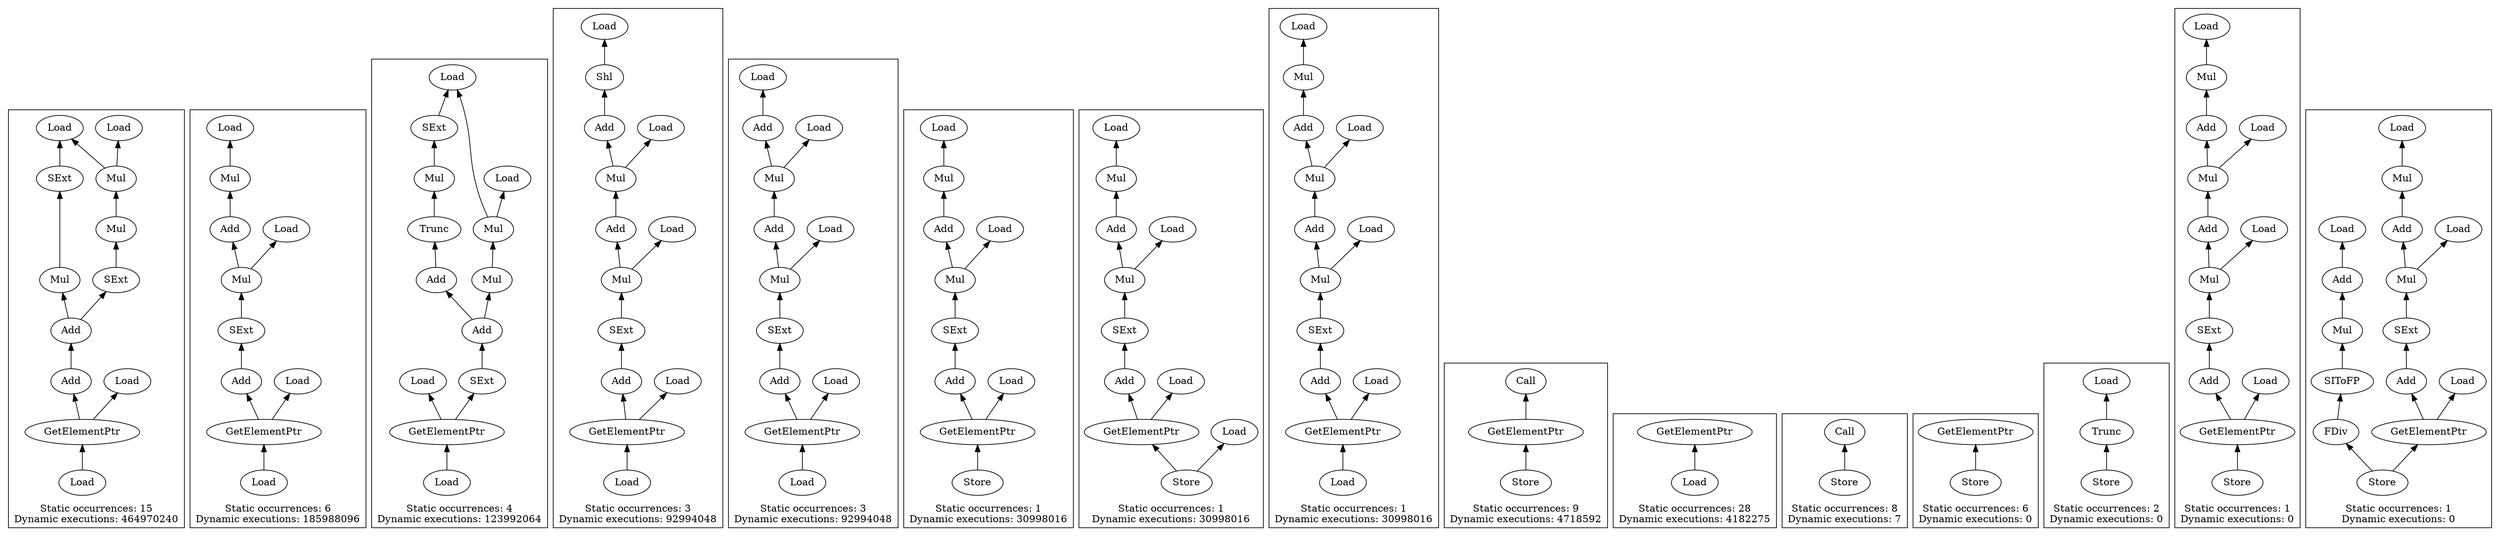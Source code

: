 strict digraph {
rankdir=BT
subgraph {
"0_620" [label="Add"]
"0_512" [label="Add"]
"0_620" -> "0_512"
"0_511" [label="Mul"]
"0_512" -> "0_511"
"0_481" [label="SExt"]
"0_512" -> "0_481"
"0_621" [label="GetElementPtr"]
"0_621" -> "0_620"
"0_510" [label="Load"]
"0_621" -> "0_510"
{
rank=min
"0_622" [label="Load"]
}
"0_622" -> "0_621"
"0_436" [label="Mul"]
"0_426" [label="Load"]
"0_436" -> "0_426"
"0_423" [label="Load"]
"0_436" -> "0_423"
"0_474" [label="Mul"]
"0_474" -> "0_436"
"0_457" [label="SExt"]
"0_511" -> "0_457"
"0_457" -> "0_426"
"0_481" -> "0_474"
cluster=true
label="Static occurrences: 15\nDynamic executions: 464970240"
}
subgraph {
"1_508" [label="Add"]
"1_506" [label="Mul"]
"1_508" -> "1_506"
"1_617" [label="Add"]
"1_597" [label="SExt"]
"1_617" -> "1_597"
"1_618" [label="GetElementPtr"]
"1_618" -> "1_617"
"1_502" [label="Load"]
"1_618" -> "1_502"
{
rank=min
"1_619" [label="Load"]
}
"1_619" -> "1_618"
"1_509" [label="Mul"]
"1_509" -> "1_508"
"1_504" [label="Load"]
"1_506" -> "1_504"
"1_505" [label="Load"]
"1_509" -> "1_505"
"1_597" -> "1_509"
cluster=true
label="Static occurrences: 6\nDynamic executions: 185988096"
}
subgraph {
"2_644" [label="Add"]
"2_643" [label="Add"]
"2_644" -> "2_643"
"2_474" [label="Mul"]
"2_644" -> "2_474"
"2_610" [label="Trunc"]
"2_643" -> "2_610"
"2_646" [label="GetElementPtr"]
"2_510" [label="Load"]
"2_646" -> "2_510"
"2_645" [label="SExt"]
"2_646" -> "2_645"
{
rank=min
"2_647" [label="Load"]
}
"2_647" -> "2_646"
"2_436" [label="Mul"]
"2_426" [label="Load"]
"2_436" -> "2_426"
"2_423" [label="Load"]
"2_436" -> "2_423"
"2_474" -> "2_436"
"2_519" [label="Mul"]
"2_458" [label="SExt"]
"2_519" -> "2_458"
"2_645" -> "2_644"
"2_458" -> "2_426"
"2_610" -> "2_519"
cluster=true
label="Static occurrences: 4\nDynamic executions: 123992064"
}
subgraph {
"3_525" [label="Add"]
"3_523" [label="Mul"]
"3_525" -> "3_523"
"3_631" [label="Add"]
"3_599" [label="SExt"]
"3_631" -> "3_599"
"3_522" [label="Add"]
"3_521" [label="Shl"]
"3_522" -> "3_521"
"3_632" [label="GetElementPtr"]
"3_632" -> "3_631"
"3_502" [label="Load"]
"3_632" -> "3_502"
{
rank=min
"3_633" [label="Load"]
}
"3_633" -> "3_632"
"3_526" [label="Mul"]
"3_526" -> "3_525"
"3_523" -> "3_522"
"3_504" [label="Load"]
"3_523" -> "3_504"
"3_505" [label="Load"]
"3_526" -> "3_505"
"3_599" -> "3_526"
"3_503" [label="Load"]
"3_521" -> "3_503"
cluster=true
label="Static occurrences: 3\nDynamic executions: 92994048"
}
subgraph {
"4_513" [label="Add"]
"4_503" [label="Load"]
"4_513" -> "4_503"
"4_516" [label="Add"]
"4_514" [label="Mul"]
"4_516" -> "4_514"
"4_623" [label="Add"]
"4_598" [label="SExt"]
"4_623" -> "4_598"
"4_624" [label="GetElementPtr"]
"4_624" -> "4_623"
"4_502" [label="Load"]
"4_624" -> "4_502"
{
rank=min
"4_625" [label="Load"]
}
"4_625" -> "4_624"
"4_517" [label="Mul"]
"4_517" -> "4_516"
"4_514" -> "4_513"
"4_504" [label="Load"]
"4_514" -> "4_504"
"4_505" [label="Load"]
"4_517" -> "4_505"
"4_598" -> "4_517"
cluster=true
label="Static occurrences: 3\nDynamic executions: 92994048"
}
subgraph {
"5_595" [label="Add"]
"5_593" [label="Mul"]
"5_595" -> "5_593"
"5_749" [label="Add"]
"5_609" [label="SExt"]
"5_749" -> "5_609"
"5_750" [label="GetElementPtr"]
"5_750" -> "5_749"
"5_590" [label="Load"]
"5_750" -> "5_590"
"5_596" [label="Mul"]
"5_596" -> "5_595"
"5_592" [label="Load"]
"5_596" -> "5_592"
"5_591" [label="Load"]
"5_593" -> "5_591"
"5_609" -> "5_596"
{
rank=min
"5_751" [label="Store"]
}
"5_751" -> "5_750"
cluster=true
label="Static occurrences: 1\nDynamic executions: 30998016"
}
subgraph {
"6_777" [label="Add"]
"6_764" [label="Mul"]
"6_777" -> "6_764"
"6_786" [label="Add"]
"6_780" [label="SExt"]
"6_786" -> "6_780"
"6_787" [label="GetElementPtr"]
"6_787" -> "6_786"
"6_775" [label="Load"]
"6_787" -> "6_775"
"6_778" [label="Mul"]
"6_778" -> "6_777"
"6_423" [label="Load"]
"6_764" -> "6_423"
"6_426" [label="Load"]
"6_778" -> "6_426"
"6_780" -> "6_778"
{
rank=min
"6_788" [label="Store"]
}
"6_788" -> "6_787"
"6_785" [label="Load"]
"6_788" -> "6_785"
cluster=true
label="Static occurrences: 1\nDynamic executions: 30998016"
}
subgraph {
"7_578" [label="Add"]
"7_577" [label="Mul"]
"7_578" -> "7_577"
"7_581" [label="Add"]
"7_579" [label="Mul"]
"7_581" -> "7_579"
"7_734" [label="Add"]
"7_607" [label="SExt"]
"7_734" -> "7_607"
"7_735" [label="GetElementPtr"]
"7_735" -> "7_734"
"7_502" [label="Load"]
"7_735" -> "7_502"
{
rank=min
"7_736" [label="Load"]
}
"7_736" -> "7_735"
"7_582" [label="Mul"]
"7_582" -> "7_581"
"7_579" -> "7_578"
"7_505" [label="Load"]
"7_582" -> "7_505"
"7_503" [label="Load"]
"7_577" -> "7_503"
"7_504" [label="Load"]
"7_579" -> "7_504"
"7_607" -> "7_582"
cluster=true
label="Static occurrences: 1\nDynamic executions: 30998016"
}
subgraph {
"8_66" [label="GetElementPtr"]
"8_7" [label="Call"]
"8_66" -> "8_7"
{
rank=min
"8_67" [label="Store"]
}
"8_67" -> "8_66"
cluster=true
label="Static occurrences: 9\nDynamic executions: 4718592"
}
subgraph {
{
rank=min
"9_334" [label="Load"]
}
"9_333" [label="GetElementPtr"]
"9_334" -> "9_333"
cluster=true
label="Static occurrences: 28\nDynamic executions: 4182275"
}
subgraph {
{
rank=min
"10_8" [label="Store"]
}
"10_7" [label="Call"]
"10_8" -> "10_7"
cluster=true
label="Static occurrences: 8\nDynamic executions: 7"
}
subgraph {
{
rank=min
"11_315" [label="Store"]
}
"11_314" [label="GetElementPtr"]
"11_315" -> "11_314"
cluster=true
label="Static occurrences: 6\nDynamic executions: 0"
}
subgraph {
{
rank=min
"12_877" [label="Store"]
}
"12_876" [label="Trunc"]
"12_877" -> "12_876"
"12_874" [label="Load"]
"12_876" -> "12_874"
cluster=true
label="Static occurrences: 2\nDynamic executions: 0"
}
subgraph {
"13_393" [label="Add"]
"13_386" [label="Mul"]
"13_393" -> "13_386"
"13_401" [label="Add"]
"13_394" [label="Mul"]
"13_401" -> "13_394"
"13_406" [label="Add"]
"13_403" [label="SExt"]
"13_406" -> "13_403"
"13_407" [label="GetElementPtr"]
"13_407" -> "13_406"
"13_399" [label="Load"]
"13_407" -> "13_399"
"13_394" -> "13_393"
"13_402" [label="Mul"]
"13_402" -> "13_401"
"13_383" [label="Load"]
"13_394" -> "13_383"
"13_379" [label="Load"]
"13_386" -> "13_379"
"13_391" [label="Load"]
"13_402" -> "13_391"
"13_403" -> "13_402"
{
rank=min
"13_408" [label="Store"]
}
"13_408" -> "13_407"
cluster=true
label="Static occurrences: 1\nDynamic executions: 0"
}
subgraph {
"14_341" [label="Add"]
"14_334" [label="Load"]
"14_341" -> "14_334"
"14_360" [label="Add"]
"14_353" [label="Mul"]
"14_360" -> "14_353"
"14_365" [label="Add"]
"14_362" [label="SExt"]
"14_365" -> "14_362"
"14_352" [label="FDiv"]
"14_343" [label="SIToFP"]
"14_352" -> "14_343"
"14_366" [label="GetElementPtr"]
"14_366" -> "14_365"
"14_358" [label="Load"]
"14_366" -> "14_358"
"14_361" [label="Mul"]
"14_361" -> "14_360"
"14_342" [label="Mul"]
"14_342" -> "14_341"
"14_338" [label="Load"]
"14_353" -> "14_338"
"14_348" [label="Load"]
"14_361" -> "14_348"
"14_362" -> "14_361"
"14_343" -> "14_342"
{
rank=min
"14_367" [label="Store"]
}
"14_367" -> "14_352"
"14_367" -> "14_366"
cluster=true
label="Static occurrences: 1\nDynamic executions: 0"
}
}
